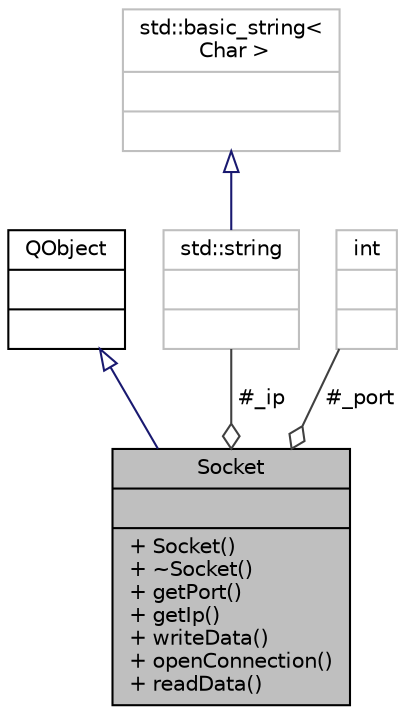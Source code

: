 digraph "Socket"
{
 // LATEX_PDF_SIZE
  edge [fontname="Helvetica",fontsize="10",labelfontname="Helvetica",labelfontsize="10"];
  node [fontname="Helvetica",fontsize="10",shape=record];
  Node1 [label="{Socket\n||+ Socket()\l+ ~Socket()\l+ getPort()\l+ getIp()\l+ writeData()\l+ openConnection()\l+ readData()\l}",height=0.2,width=0.4,color="black", fillcolor="grey75", style="filled", fontcolor="black",tooltip=" "];
  Node2 -> Node1 [dir="back",color="midnightblue",fontsize="10",style="solid",arrowtail="onormal"];
  Node2 [label="{QObject\n||}",height=0.2,width=0.4,color="black", fillcolor="white", style="filled",URL="$classQObject.html",tooltip=" "];
  Node3 -> Node1 [color="grey25",fontsize="10",style="solid",label=" #_ip" ,arrowhead="odiamond"];
  Node3 [label="{std::string\n||}",height=0.2,width=0.4,color="grey75", fillcolor="white", style="filled",tooltip=" "];
  Node4 -> Node3 [dir="back",color="midnightblue",fontsize="10",style="solid",arrowtail="onormal"];
  Node4 [label="{std::basic_string\<\l Char \>\n||}",height=0.2,width=0.4,color="grey75", fillcolor="white", style="filled",tooltip=" "];
  Node5 -> Node1 [color="grey25",fontsize="10",style="solid",label=" #_port" ,arrowhead="odiamond"];
  Node5 [label="{int\n||}",height=0.2,width=0.4,color="grey75", fillcolor="white", style="filled",tooltip=" "];
}
